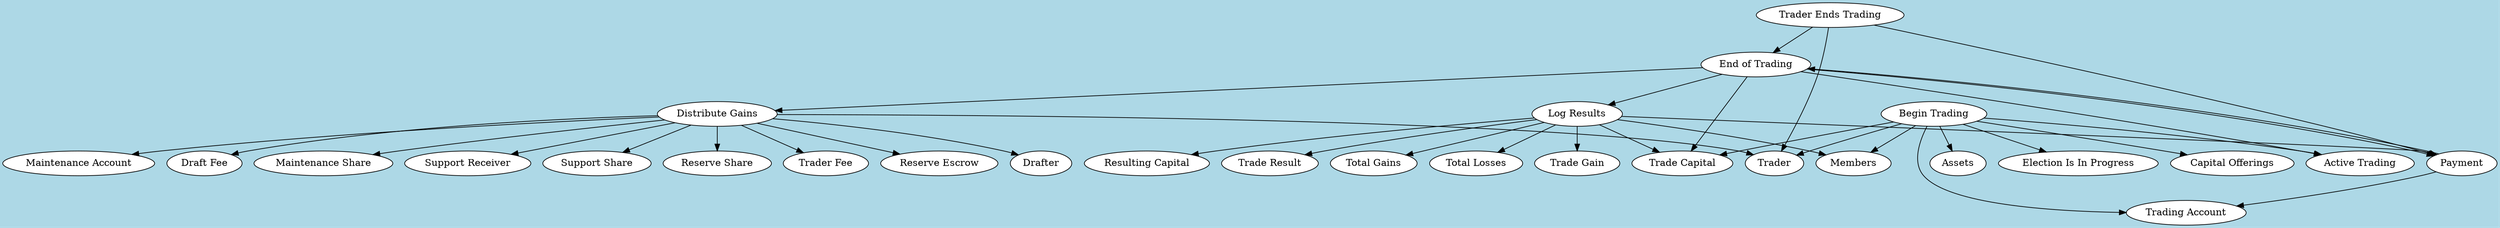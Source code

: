 digraph "Lexon" {	splines=true	bgcolor="lightblue"		node [shape=oval style="filled" fillcolor="white"];		"Trader Ends Trading" -> "End of Trading";	"Trader Ends Trading" -> Trader;	"Trader Ends Trading" -> Payment;	"Log Results" -> "Trade Gain";	"Log Results" -> "Resulting Capital";	"Log Results" -> "Trade Capital";	"Log Results" -> "Trade Result";	"Log Results" -> "Total Gains";	"Log Results" -> Members;	"Log Results" -> "Total Losses";	"Log Results" -> Payment;	"Begin Trading" -> "Capital Offerings";	"Begin Trading" -> Trader;	"Begin Trading" -> "Trade Capital";	"Begin Trading" -> Members;	"Begin Trading" -> Assets;	"Begin Trading" -> "Active Trading";	"Begin Trading" -> "Trading Account";	"Begin Trading" -> "Election Is In Progress";	"Distribute Gains" -> "Maintenance Account";	"Distribute Gains" -> "Draft Fee";	"Distribute Gains" -> Trader;	"Distribute Gains" -> "Maintenance Share";	"Distribute Gains" -> "Support Receiver";	"Distribute Gains" -> "Support Share";	"Distribute Gains" -> "Reserve Share";	"Distribute Gains" -> "Trader Fee";	"Distribute Gains" -> "Reserve Escrow";	"Distribute Gains" -> Drafter;	"End of Trading" -> "Trade Capital";	"End of Trading" -> "Active Trading";	"End of Trading" -> "Distribute Gains";	"End of Trading" -> "Log Results";	"End of Trading" -> Payment;	Payment -> "End of Trading";	Payment -> "Trading Account";}